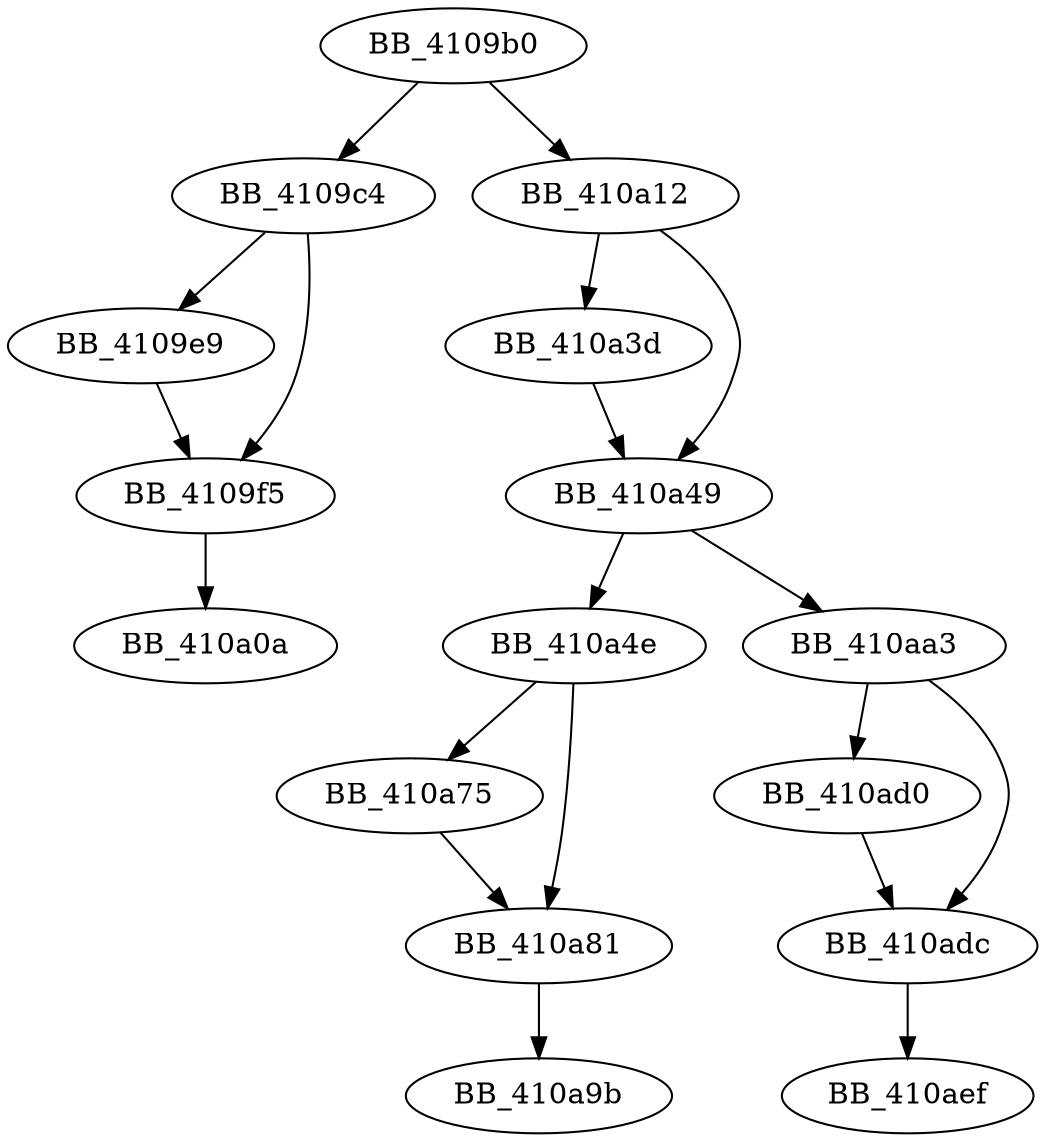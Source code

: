DiGraph sub_4109B0{
BB_4109b0->BB_4109c4
BB_4109b0->BB_410a12
BB_4109c4->BB_4109e9
BB_4109c4->BB_4109f5
BB_4109e9->BB_4109f5
BB_4109f5->BB_410a0a
BB_410a12->BB_410a3d
BB_410a12->BB_410a49
BB_410a3d->BB_410a49
BB_410a49->BB_410a4e
BB_410a49->BB_410aa3
BB_410a4e->BB_410a75
BB_410a4e->BB_410a81
BB_410a75->BB_410a81
BB_410a81->BB_410a9b
BB_410aa3->BB_410ad0
BB_410aa3->BB_410adc
BB_410ad0->BB_410adc
BB_410adc->BB_410aef
}
